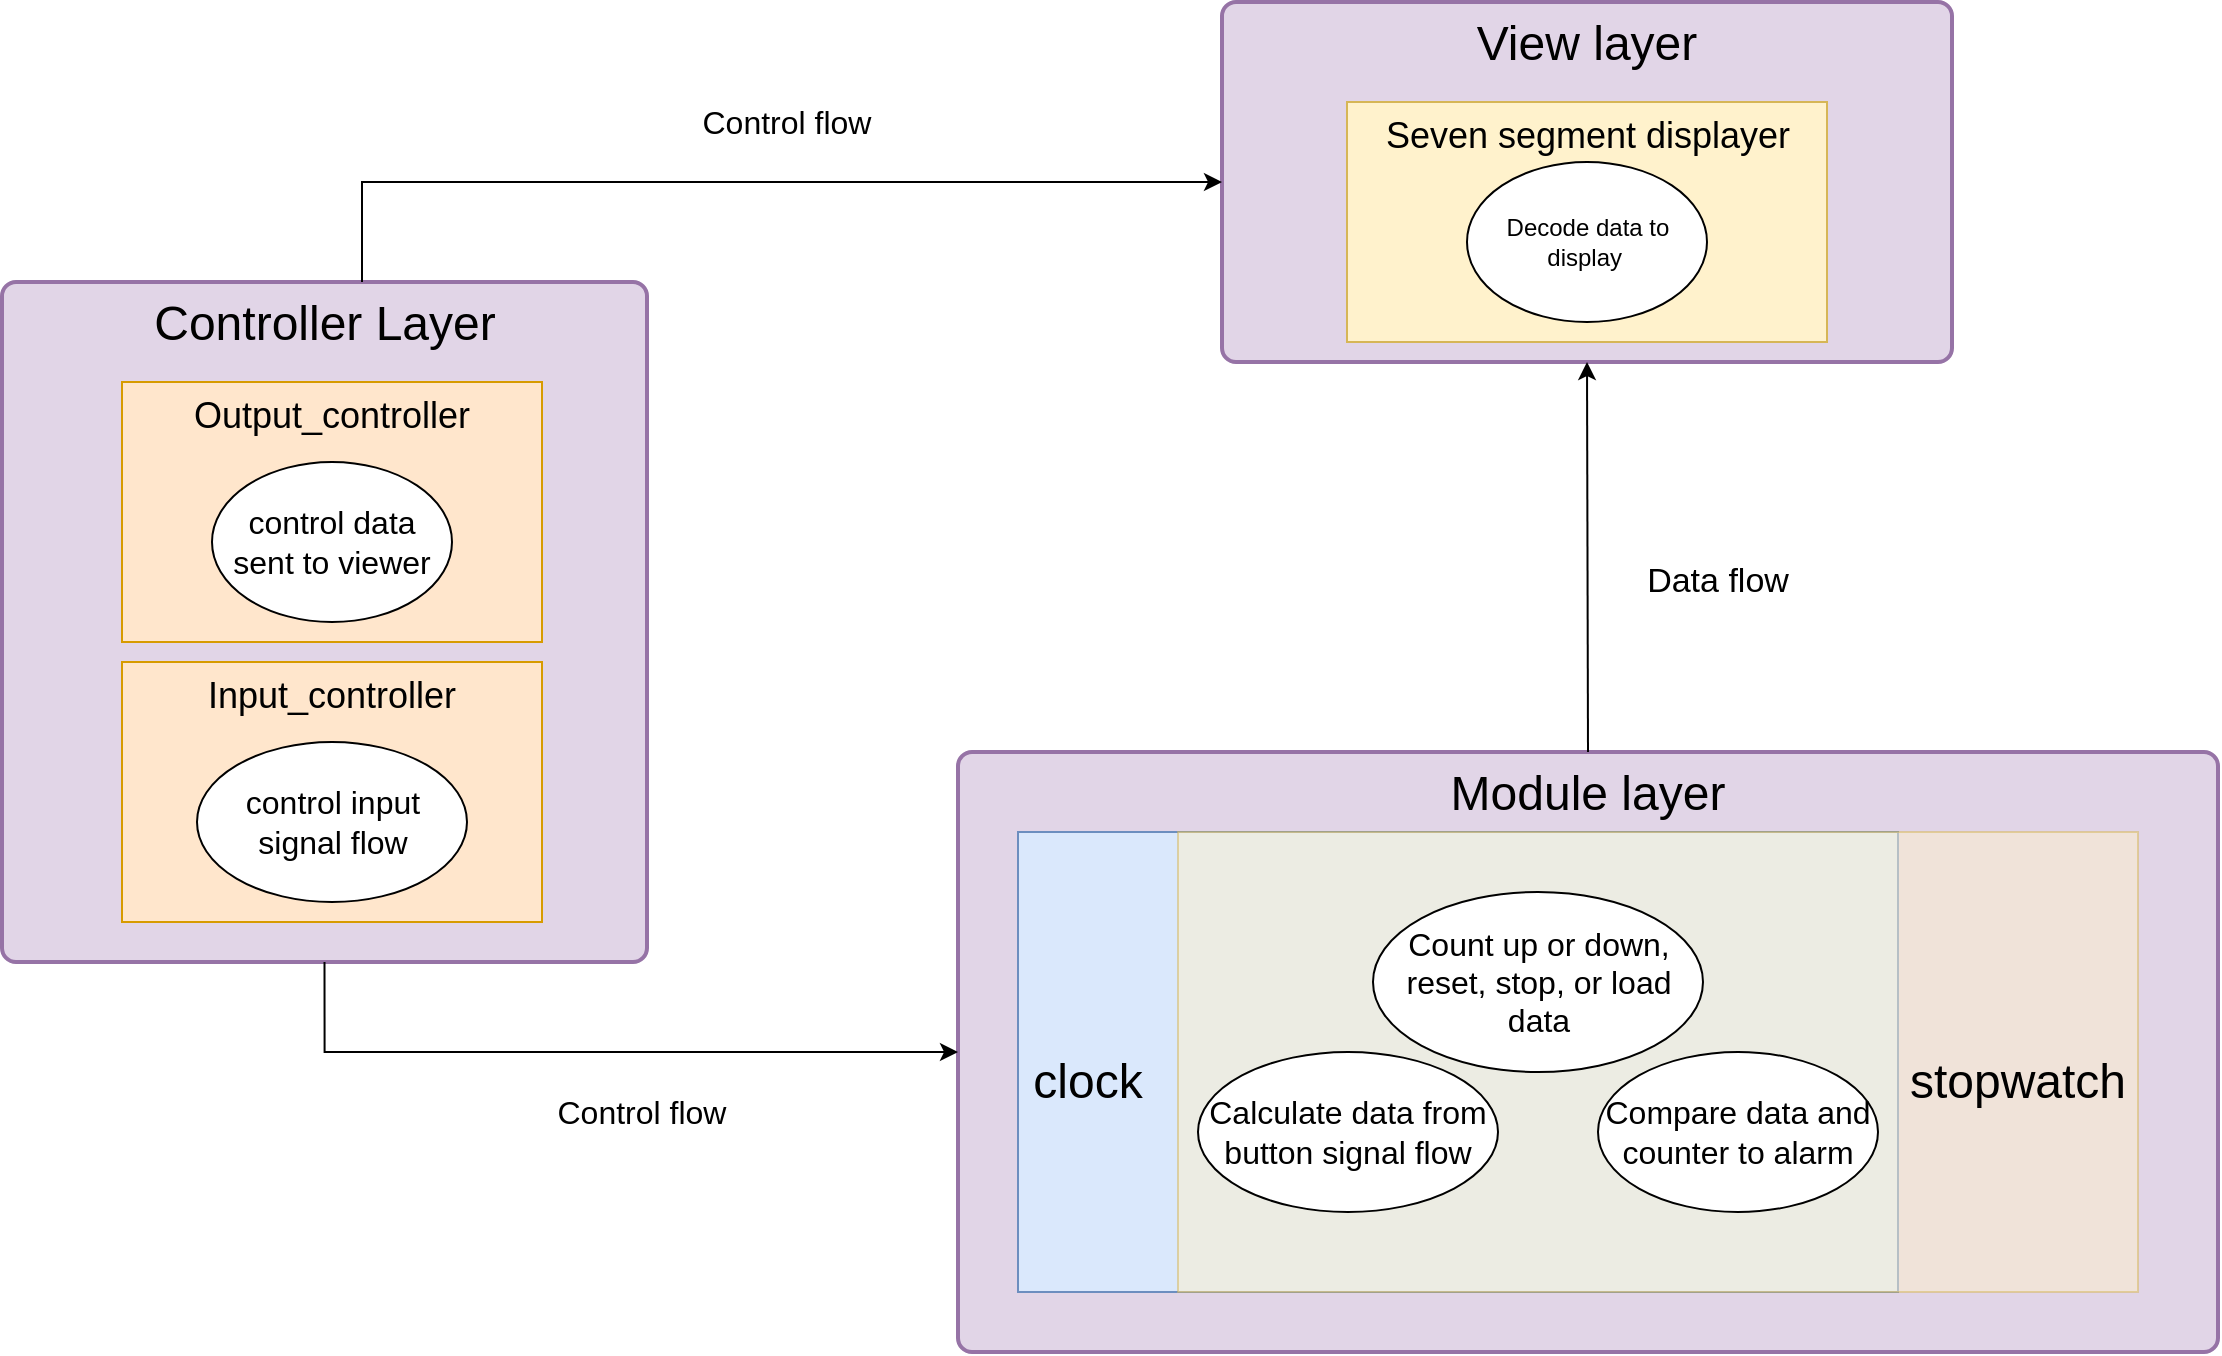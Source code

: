 <mxfile version="22.1.1" type="github">
  <diagram name="Page-1" id="_gD4Ty1qihqB3JL3IfZ5">
    <mxGraphModel dx="1050" dy="534" grid="1" gridSize="10" guides="1" tooltips="1" connect="1" arrows="1" fold="1" page="1" pageScale="1" pageWidth="850" pageHeight="1100" math="0" shadow="0">
      <root>
        <mxCell id="0" />
        <mxCell id="1" parent="0" />
        <mxCell id="tbvbLDSKId4JMIqYJKb5-12" value="&lt;font style=&quot;font-size: 24px;&quot;&gt;Controller Layer&lt;/font&gt;" style="rounded=1;whiteSpace=wrap;html=1;absoluteArcSize=1;arcSize=14;strokeWidth=2;horizontal=1;verticalAlign=top;fillColor=#e1d5e7;strokeColor=#9673a6;" vertex="1" parent="1">
          <mxGeometry x="57" y="200" width="322.5" height="340" as="geometry" />
        </mxCell>
        <mxCell id="tbvbLDSKId4JMIqYJKb5-13" value="&lt;font style=&quot;font-size: 24px;&quot;&gt;Module layer&lt;/font&gt;" style="rounded=1;whiteSpace=wrap;html=1;absoluteArcSize=1;arcSize=14;strokeWidth=2;verticalAlign=top;fillColor=#e1d5e7;strokeColor=#9673a6;" vertex="1" parent="1">
          <mxGeometry x="535" y="435" width="630" height="300" as="geometry" />
        </mxCell>
        <mxCell id="tbvbLDSKId4JMIqYJKb5-14" value="&lt;font style=&quot;font-size: 24px;&quot;&gt;View layer&lt;/font&gt;" style="rounded=1;whiteSpace=wrap;html=1;absoluteArcSize=1;arcSize=14;strokeWidth=2;verticalAlign=top;fillColor=#e1d5e7;strokeColor=#9673a6;" vertex="1" parent="1">
          <mxGeometry x="667" y="60" width="365" height="180" as="geometry" />
        </mxCell>
        <mxCell id="tbvbLDSKId4JMIqYJKb5-33" value="" style="group" vertex="1" connectable="0" parent="1">
          <mxGeometry x="117" y="390" width="210" height="130" as="geometry" />
        </mxCell>
        <mxCell id="tbvbLDSKId4JMIqYJKb5-16" value="&lt;font style=&quot;font-size: 18px;&quot;&gt;Input_controller&lt;/font&gt;" style="rounded=0;whiteSpace=wrap;html=1;verticalAlign=top;fillColor=#ffe6cc;strokeColor=#d79b00;" vertex="1" parent="tbvbLDSKId4JMIqYJKb5-33">
          <mxGeometry width="210" height="130" as="geometry" />
        </mxCell>
        <mxCell id="tbvbLDSKId4JMIqYJKb5-17" value="&lt;font style=&quot;font-size: 16px;&quot;&gt;control input signal flow&lt;/font&gt;" style="ellipse;whiteSpace=wrap;html=1;" vertex="1" parent="tbvbLDSKId4JMIqYJKb5-33">
          <mxGeometry x="37.5" y="40" width="135" height="80" as="geometry" />
        </mxCell>
        <mxCell id="tbvbLDSKId4JMIqYJKb5-34" value="" style="group" vertex="1" connectable="0" parent="1">
          <mxGeometry x="117" y="250" width="210" height="130" as="geometry" />
        </mxCell>
        <mxCell id="tbvbLDSKId4JMIqYJKb5-31" value="&lt;span style=&quot;font-size: 18px;&quot;&gt;Output_controller&lt;/span&gt;" style="rounded=0;whiteSpace=wrap;html=1;verticalAlign=top;fillColor=#ffe6cc;strokeColor=#d79b00;" vertex="1" parent="tbvbLDSKId4JMIqYJKb5-34">
          <mxGeometry width="210" height="130" as="geometry" />
        </mxCell>
        <mxCell id="tbvbLDSKId4JMIqYJKb5-32" value="&lt;font style=&quot;font-size: 16px;&quot;&gt;control data sent to viewer&lt;/font&gt;" style="ellipse;whiteSpace=wrap;html=1;" vertex="1" parent="tbvbLDSKId4JMIqYJKb5-34">
          <mxGeometry x="45" y="40" width="120" height="80" as="geometry" />
        </mxCell>
        <mxCell id="tbvbLDSKId4JMIqYJKb5-41" value="" style="group" vertex="1" connectable="0" parent="1">
          <mxGeometry x="555" y="475" width="580" height="230" as="geometry" />
        </mxCell>
        <mxCell id="tbvbLDSKId4JMIqYJKb5-38" value="" style="rounded=0;whiteSpace=wrap;html=1;fillColor=#dae8fc;strokeColor=#6c8ebf;" vertex="1" parent="tbvbLDSKId4JMIqYJKb5-41">
          <mxGeometry x="10" width="440" height="230" as="geometry" />
        </mxCell>
        <mxCell id="tbvbLDSKId4JMIqYJKb5-29" value="" style="rounded=0;whiteSpace=wrap;html=1;fillColor=#fff2cc;strokeColor=#d6b656;opacity=50;" vertex="1" parent="tbvbLDSKId4JMIqYJKb5-41">
          <mxGeometry x="90" width="480" height="230" as="geometry" />
        </mxCell>
        <mxCell id="tbvbLDSKId4JMIqYJKb5-20" value="&lt;font style=&quot;font-size: 16px;&quot;&gt;Count up or down, reset, stop, or load data&lt;/font&gt;" style="ellipse;whiteSpace=wrap;html=1;fillColor=default;" vertex="1" parent="tbvbLDSKId4JMIqYJKb5-41">
          <mxGeometry x="187.5" y="30" width="165" height="90" as="geometry" />
        </mxCell>
        <mxCell id="tbvbLDSKId4JMIqYJKb5-21" value="&lt;font style=&quot;font-size: 16px;&quot;&gt;Calculate data from button signal flow&lt;/font&gt;" style="ellipse;whiteSpace=wrap;html=1;" vertex="1" parent="tbvbLDSKId4JMIqYJKb5-41">
          <mxGeometry x="100" y="110" width="150" height="80" as="geometry" />
        </mxCell>
        <mxCell id="tbvbLDSKId4JMIqYJKb5-36" value="&lt;font style=&quot;font-size: 16px;&quot;&gt;Compare data and counter to alarm&lt;/font&gt;" style="ellipse;whiteSpace=wrap;html=1;" vertex="1" parent="tbvbLDSKId4JMIqYJKb5-41">
          <mxGeometry x="300" y="110" width="140" height="80" as="geometry" />
        </mxCell>
        <mxCell id="tbvbLDSKId4JMIqYJKb5-39" value="&lt;font style=&quot;font-size: 24px;&quot;&gt;clock&lt;/font&gt;" style="text;html=1;strokeColor=none;fillColor=none;align=center;verticalAlign=middle;whiteSpace=wrap;rounded=0;" vertex="1" parent="tbvbLDSKId4JMIqYJKb5-41">
          <mxGeometry x="-10" y="95" width="110" height="60" as="geometry" />
        </mxCell>
        <mxCell id="tbvbLDSKId4JMIqYJKb5-40" value="&lt;font style=&quot;font-size: 24px;&quot;&gt;stopwatch&lt;/font&gt;" style="text;html=1;strokeColor=none;fillColor=none;align=center;verticalAlign=middle;whiteSpace=wrap;rounded=0;" vertex="1" parent="tbvbLDSKId4JMIqYJKb5-41">
          <mxGeometry x="440" y="95" width="140" height="60" as="geometry" />
        </mxCell>
        <mxCell id="tbvbLDSKId4JMIqYJKb5-42" value="&lt;font style=&quot;font-size: 18px;&quot;&gt;Seven segment displayer&lt;/font&gt;" style="rounded=0;whiteSpace=wrap;html=1;verticalAlign=top;fillColor=#fff2cc;strokeColor=#d6b656;" vertex="1" parent="1">
          <mxGeometry x="729.5" y="110" width="240" height="120" as="geometry" />
        </mxCell>
        <mxCell id="tbvbLDSKId4JMIqYJKb5-43" value="Decode data to display&amp;nbsp;" style="ellipse;whiteSpace=wrap;html=1;" vertex="1" parent="1">
          <mxGeometry x="789.5" y="140" width="120" height="80" as="geometry" />
        </mxCell>
        <mxCell id="tbvbLDSKId4JMIqYJKb5-44" value="" style="endArrow=classic;html=1;rounded=0;edgeStyle=orthogonalEdgeStyle;entryX=0;entryY=0.5;entryDx=0;entryDy=0;" edge="1" parent="1" target="tbvbLDSKId4JMIqYJKb5-14">
          <mxGeometry width="50" height="50" relative="1" as="geometry">
            <mxPoint x="237" y="200" as="sourcePoint" />
            <mxPoint x="617" y="140" as="targetPoint" />
            <Array as="points">
              <mxPoint x="237" y="150" />
            </Array>
          </mxGeometry>
        </mxCell>
        <mxCell id="tbvbLDSKId4JMIqYJKb5-45" value="" style="endArrow=classic;html=1;rounded=0;exitX=0.5;exitY=1;exitDx=0;exitDy=0;entryX=0;entryY=0.5;entryDx=0;entryDy=0;edgeStyle=orthogonalEdgeStyle;" edge="1" parent="1" source="tbvbLDSKId4JMIqYJKb5-12" target="tbvbLDSKId4JMIqYJKb5-13">
          <mxGeometry width="50" height="50" relative="1" as="geometry">
            <mxPoint x="557" y="340" as="sourcePoint" />
            <mxPoint x="607" y="290" as="targetPoint" />
          </mxGeometry>
        </mxCell>
        <mxCell id="tbvbLDSKId4JMIqYJKb5-46" value="" style="endArrow=classic;html=1;rounded=0;entryX=0.5;entryY=1;entryDx=0;entryDy=0;exitX=0.5;exitY=0;exitDx=0;exitDy=0;" edge="1" parent="1" source="tbvbLDSKId4JMIqYJKb5-13" target="tbvbLDSKId4JMIqYJKb5-14">
          <mxGeometry width="50" height="50" relative="1" as="geometry">
            <mxPoint x="857" y="430" as="sourcePoint" />
            <mxPoint x="557" y="360" as="targetPoint" />
          </mxGeometry>
        </mxCell>
        <mxCell id="tbvbLDSKId4JMIqYJKb5-47" value="&lt;font style=&quot;font-size: 17px;&quot;&gt;Data flow&lt;/font&gt;" style="text;html=1;strokeColor=none;fillColor=none;align=center;verticalAlign=middle;whiteSpace=wrap;rounded=0;rotation=0;" vertex="1" parent="1">
          <mxGeometry x="859.5" y="320" width="110" height="60" as="geometry" />
        </mxCell>
        <mxCell id="tbvbLDSKId4JMIqYJKb5-48" value="&lt;font style=&quot;font-size: 16px;&quot;&gt;Control flow&lt;/font&gt;" style="text;html=1;strokeColor=none;fillColor=none;align=center;verticalAlign=middle;whiteSpace=wrap;rounded=0;" vertex="1" parent="1">
          <mxGeometry x="307" y="590" width="140" height="50" as="geometry" />
        </mxCell>
        <mxCell id="tbvbLDSKId4JMIqYJKb5-50" value="&lt;font style=&quot;font-size: 16px;&quot;&gt;Control flow&lt;/font&gt;" style="text;html=1;strokeColor=none;fillColor=none;align=center;verticalAlign=middle;whiteSpace=wrap;rounded=0;" vertex="1" parent="1">
          <mxGeometry x="397" y="100" width="105" height="40" as="geometry" />
        </mxCell>
      </root>
    </mxGraphModel>
  </diagram>
</mxfile>
